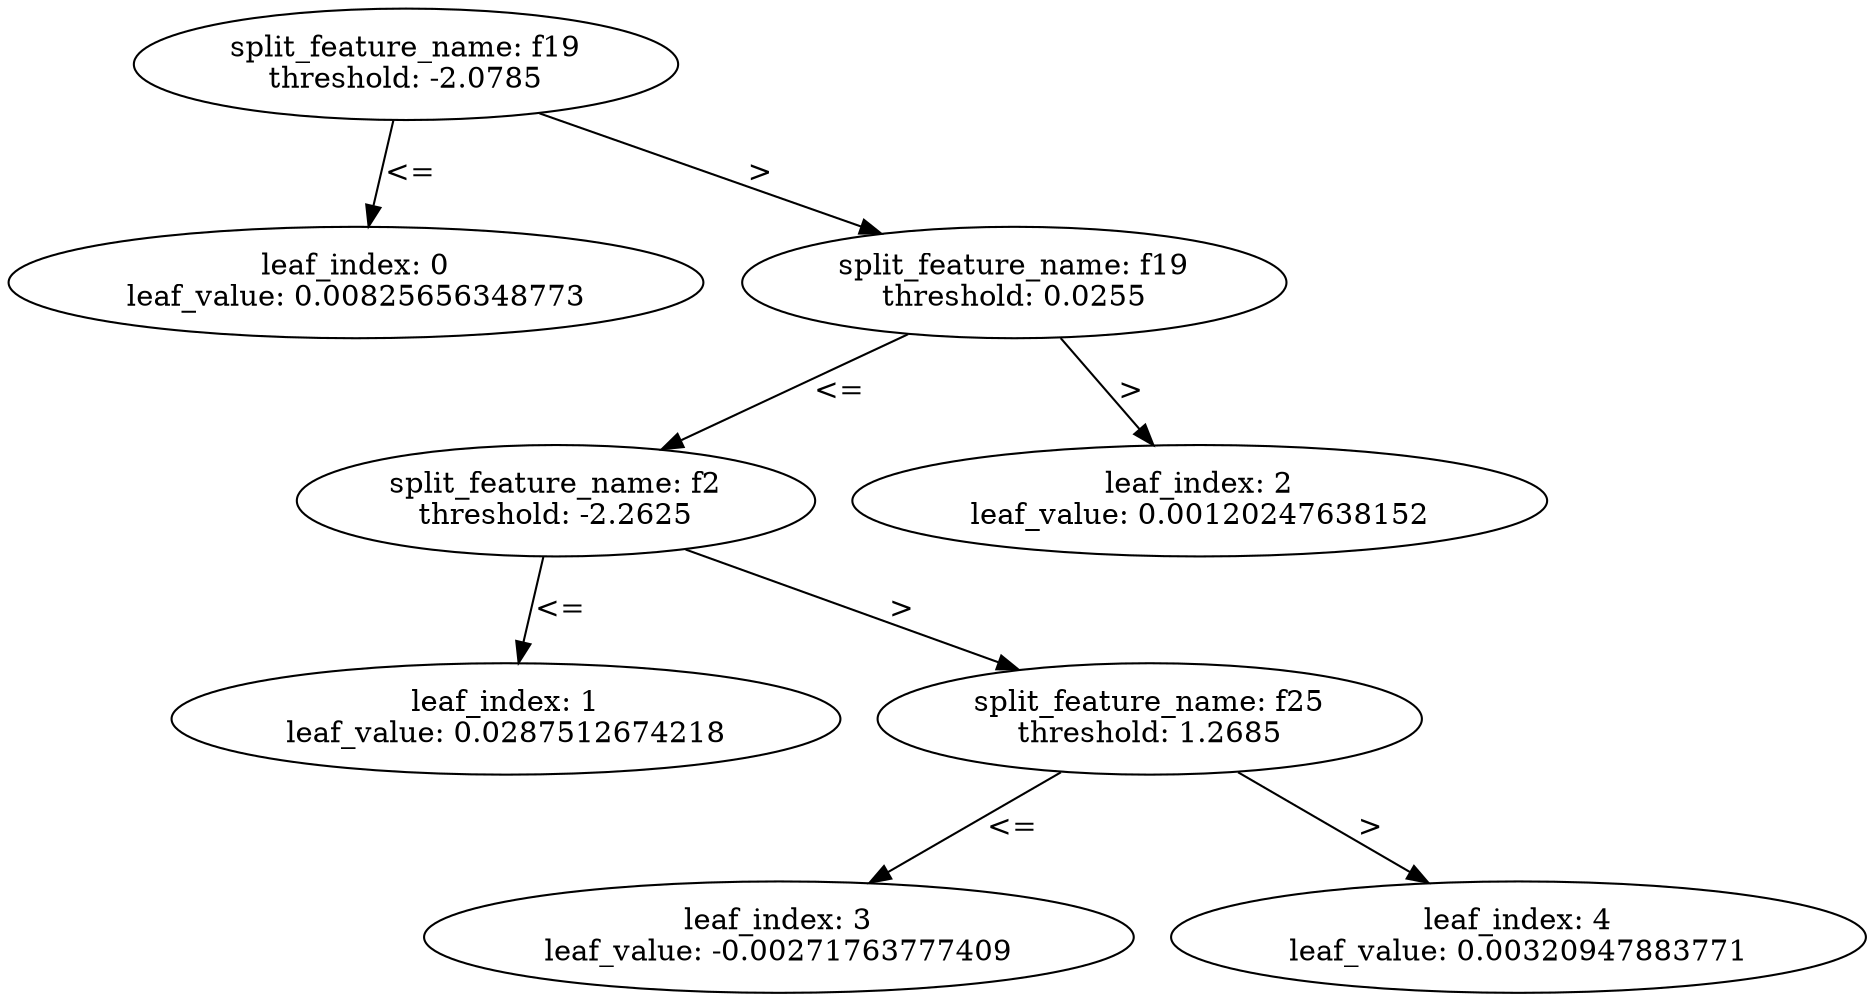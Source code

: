 digraph Tree84 {
	split0 [label="split_feature_name: f19\nthreshold: -2.0785"]
	leaf0 [label="leaf_index: 0\nleaf_value: 0.00825656348773"]
	split0 -> leaf0 [label="<="]
	split1 [label="split_feature_name: f19\nthreshold: 0.0255"]
	split2 [label="split_feature_name: f2\nthreshold: -2.2625"]
	leaf1 [label="leaf_index: 1\nleaf_value: 0.0287512674218"]
	split2 -> leaf1 [label="<="]
	split3 [label="split_feature_name: f25\nthreshold: 1.2685"]
	leaf3 [label="leaf_index: 3\nleaf_value: -0.00271763777409"]
	split3 -> leaf3 [label="<="]
	leaf4 [label="leaf_index: 4\nleaf_value: 0.00320947883771"]
	split3 -> leaf4 [label=">"]
	split2 -> split3 [label=">"]
	split1 -> split2 [label="<="]
	leaf2 [label="leaf_index: 2\nleaf_value: 0.00120247638152"]
	split1 -> leaf2 [label=">"]
	split0 -> split1 [label=">"]
}
